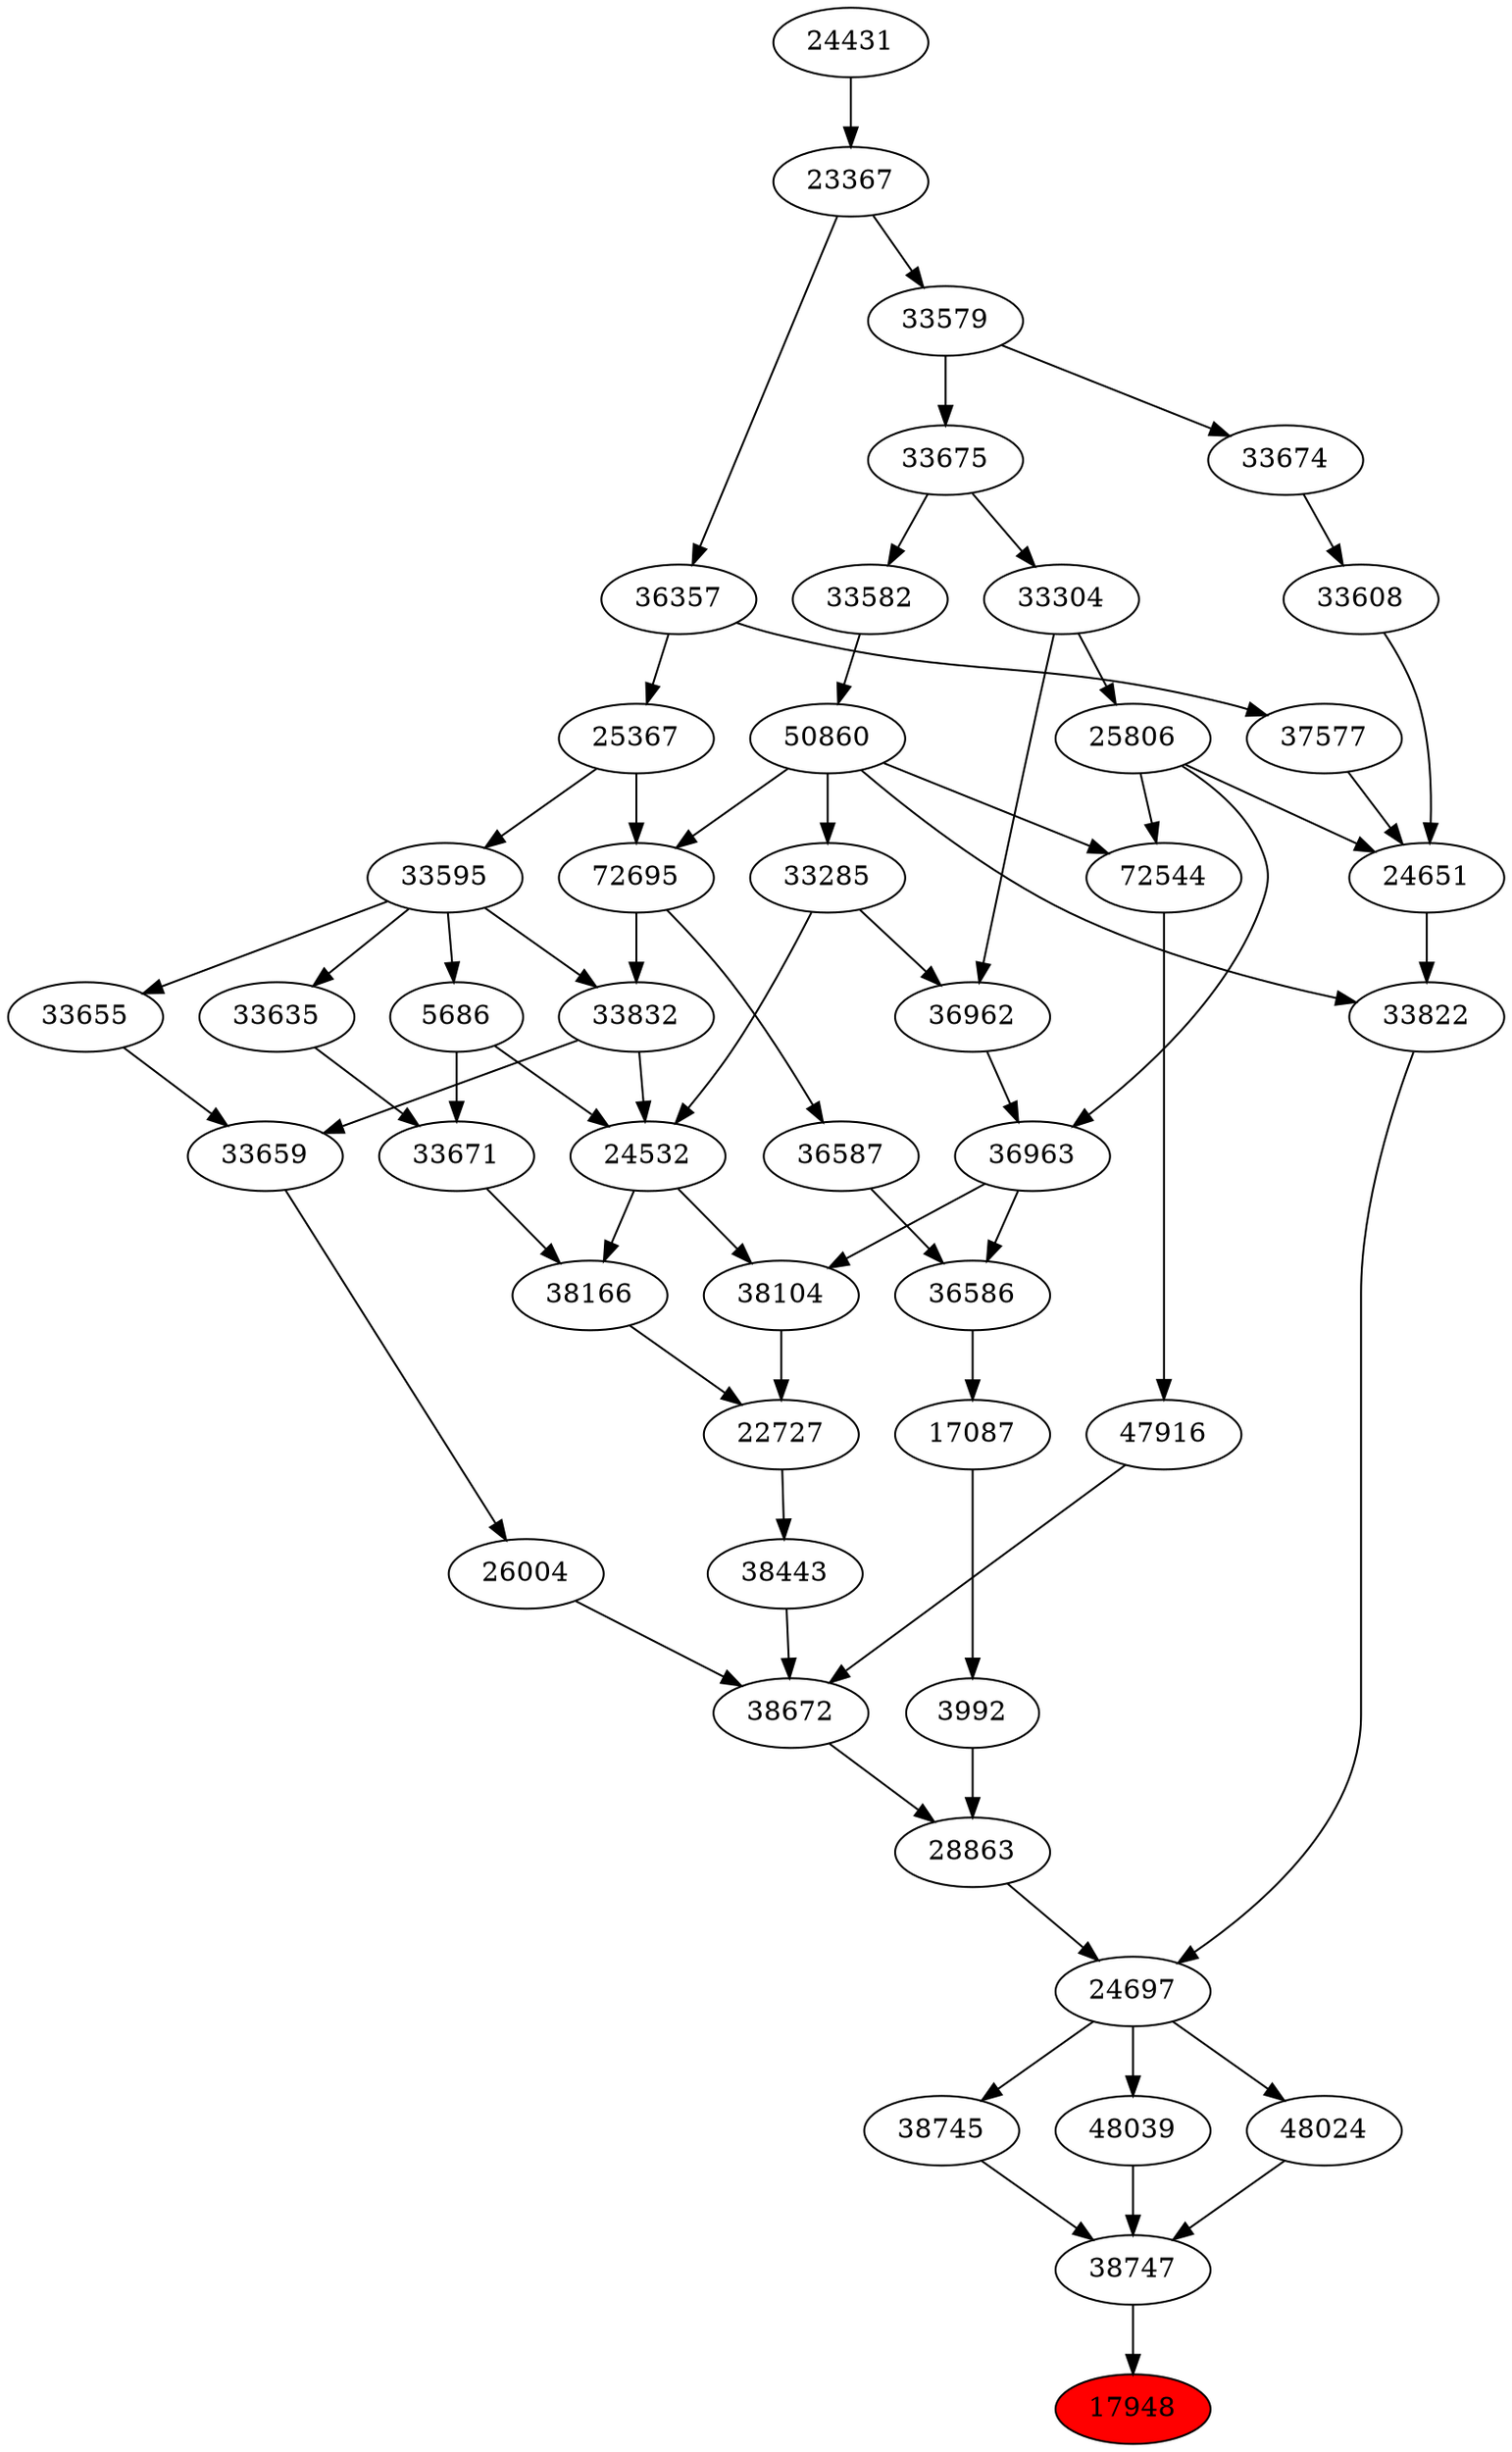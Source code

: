 strict digraph{ 
17948 [label="17948" fillcolor=red style=filled]
38747 -> 17948
38747 [label="38747"]
38745 -> 38747
48039 -> 38747
48024 -> 38747
38745 [label="38745"]
24697 -> 38745
48039 [label="48039"]
24697 -> 48039
48024 [label="48024"]
24697 -> 48024
24697 [label="24697"]
28863 -> 24697
33822 -> 24697
28863 [label="28863"]
38672 -> 28863
3992 -> 28863
33822 [label="33822"]
24651 -> 33822
50860 -> 33822
38672 [label="38672"]
47916 -> 38672
38443 -> 38672
26004 -> 38672
3992 [label="3992"]
17087 -> 3992
24651 [label="24651"]
25806 -> 24651
33608 -> 24651
37577 -> 24651
50860 [label="50860"]
33582 -> 50860
47916 [label="47916"]
72544 -> 47916
38443 [label="38443"]
22727 -> 38443
26004 [label="26004"]
33659 -> 26004
17087 [label="17087"]
36586 -> 17087
25806 [label="25806"]
33304 -> 25806
33608 [label="33608"]
33674 -> 33608
37577 [label="37577"]
36357 -> 37577
33582 [label="33582"]
33675 -> 33582
72544 [label="72544"]
50860 -> 72544
25806 -> 72544
22727 [label="22727"]
38104 -> 22727
38166 -> 22727
33659 [label="33659"]
33655 -> 33659
33832 -> 33659
36586 [label="36586"]
36587 -> 36586
36963 -> 36586
33304 [label="33304"]
33675 -> 33304
33674 [label="33674"]
33579 -> 33674
36357 [label="36357"]
23367 -> 36357
33675 [label="33675"]
33579 -> 33675
38104 [label="38104"]
24532 -> 38104
36963 -> 38104
38166 [label="38166"]
24532 -> 38166
33671 -> 38166
33655 [label="33655"]
33595 -> 33655
33832 [label="33832"]
72695 -> 33832
33595 -> 33832
36587 [label="36587"]
72695 -> 36587
36963 [label="36963"]
36962 -> 36963
25806 -> 36963
33579 [label="33579"]
23367 -> 33579
23367 [label="23367"]
24431 -> 23367
24532 [label="24532"]
33285 -> 24532
5686 -> 24532
33832 -> 24532
33671 [label="33671"]
5686 -> 33671
33635 -> 33671
33595 [label="33595"]
25367 -> 33595
72695 [label="72695"]
50860 -> 72695
25367 -> 72695
36962 [label="36962"]
33285 -> 36962
33304 -> 36962
24431 [label="24431"]
33285 [label="33285"]
50860 -> 33285
5686 [label="5686"]
33595 -> 5686
33635 [label="33635"]
33595 -> 33635
25367 [label="25367"]
36357 -> 25367
}